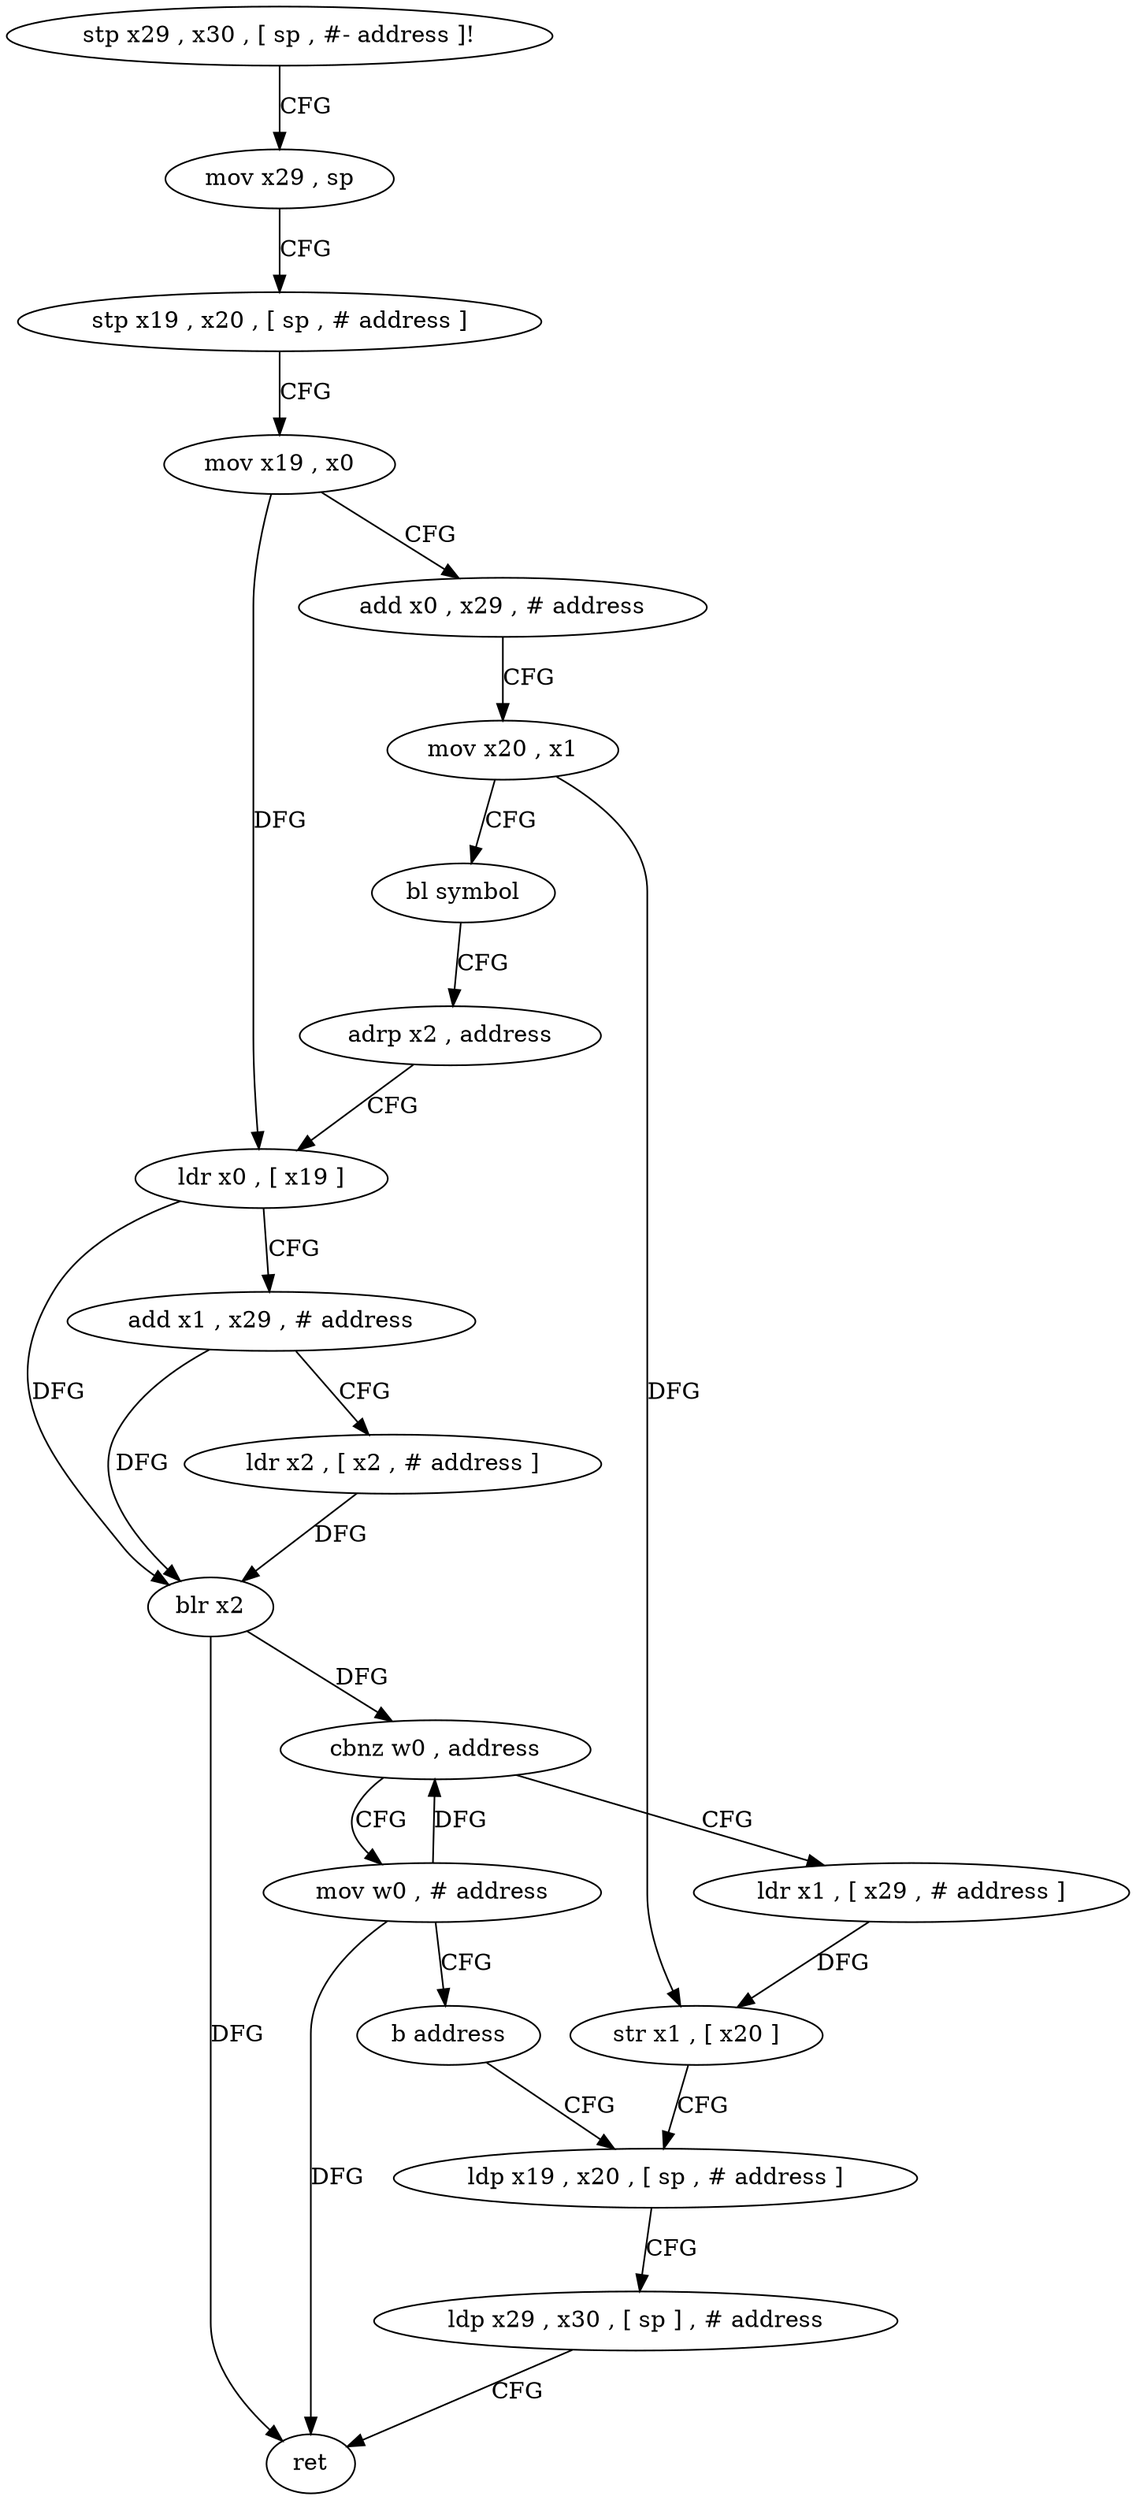 digraph "func" {
"4243488" [label = "stp x29 , x30 , [ sp , #- address ]!" ]
"4243492" [label = "mov x29 , sp" ]
"4243496" [label = "stp x19 , x20 , [ sp , # address ]" ]
"4243500" [label = "mov x19 , x0" ]
"4243504" [label = "add x0 , x29 , # address" ]
"4243508" [label = "mov x20 , x1" ]
"4243512" [label = "bl symbol" ]
"4243516" [label = "adrp x2 , address" ]
"4243520" [label = "ldr x0 , [ x19 ]" ]
"4243524" [label = "add x1 , x29 , # address" ]
"4243528" [label = "ldr x2 , [ x2 , # address ]" ]
"4243532" [label = "blr x2" ]
"4243536" [label = "cbnz w0 , address" ]
"4243560" [label = "mov w0 , # address" ]
"4243540" [label = "ldr x1 , [ x29 , # address ]" ]
"4243564" [label = "b address" ]
"4243548" [label = "ldp x19 , x20 , [ sp , # address ]" ]
"4243544" [label = "str x1 , [ x20 ]" ]
"4243552" [label = "ldp x29 , x30 , [ sp ] , # address" ]
"4243556" [label = "ret" ]
"4243488" -> "4243492" [ label = "CFG" ]
"4243492" -> "4243496" [ label = "CFG" ]
"4243496" -> "4243500" [ label = "CFG" ]
"4243500" -> "4243504" [ label = "CFG" ]
"4243500" -> "4243520" [ label = "DFG" ]
"4243504" -> "4243508" [ label = "CFG" ]
"4243508" -> "4243512" [ label = "CFG" ]
"4243508" -> "4243544" [ label = "DFG" ]
"4243512" -> "4243516" [ label = "CFG" ]
"4243516" -> "4243520" [ label = "CFG" ]
"4243520" -> "4243524" [ label = "CFG" ]
"4243520" -> "4243532" [ label = "DFG" ]
"4243524" -> "4243528" [ label = "CFG" ]
"4243524" -> "4243532" [ label = "DFG" ]
"4243528" -> "4243532" [ label = "DFG" ]
"4243532" -> "4243536" [ label = "DFG" ]
"4243532" -> "4243556" [ label = "DFG" ]
"4243536" -> "4243560" [ label = "CFG" ]
"4243536" -> "4243540" [ label = "CFG" ]
"4243560" -> "4243564" [ label = "CFG" ]
"4243560" -> "4243536" [ label = "DFG" ]
"4243560" -> "4243556" [ label = "DFG" ]
"4243540" -> "4243544" [ label = "DFG" ]
"4243564" -> "4243548" [ label = "CFG" ]
"4243548" -> "4243552" [ label = "CFG" ]
"4243544" -> "4243548" [ label = "CFG" ]
"4243552" -> "4243556" [ label = "CFG" ]
}

